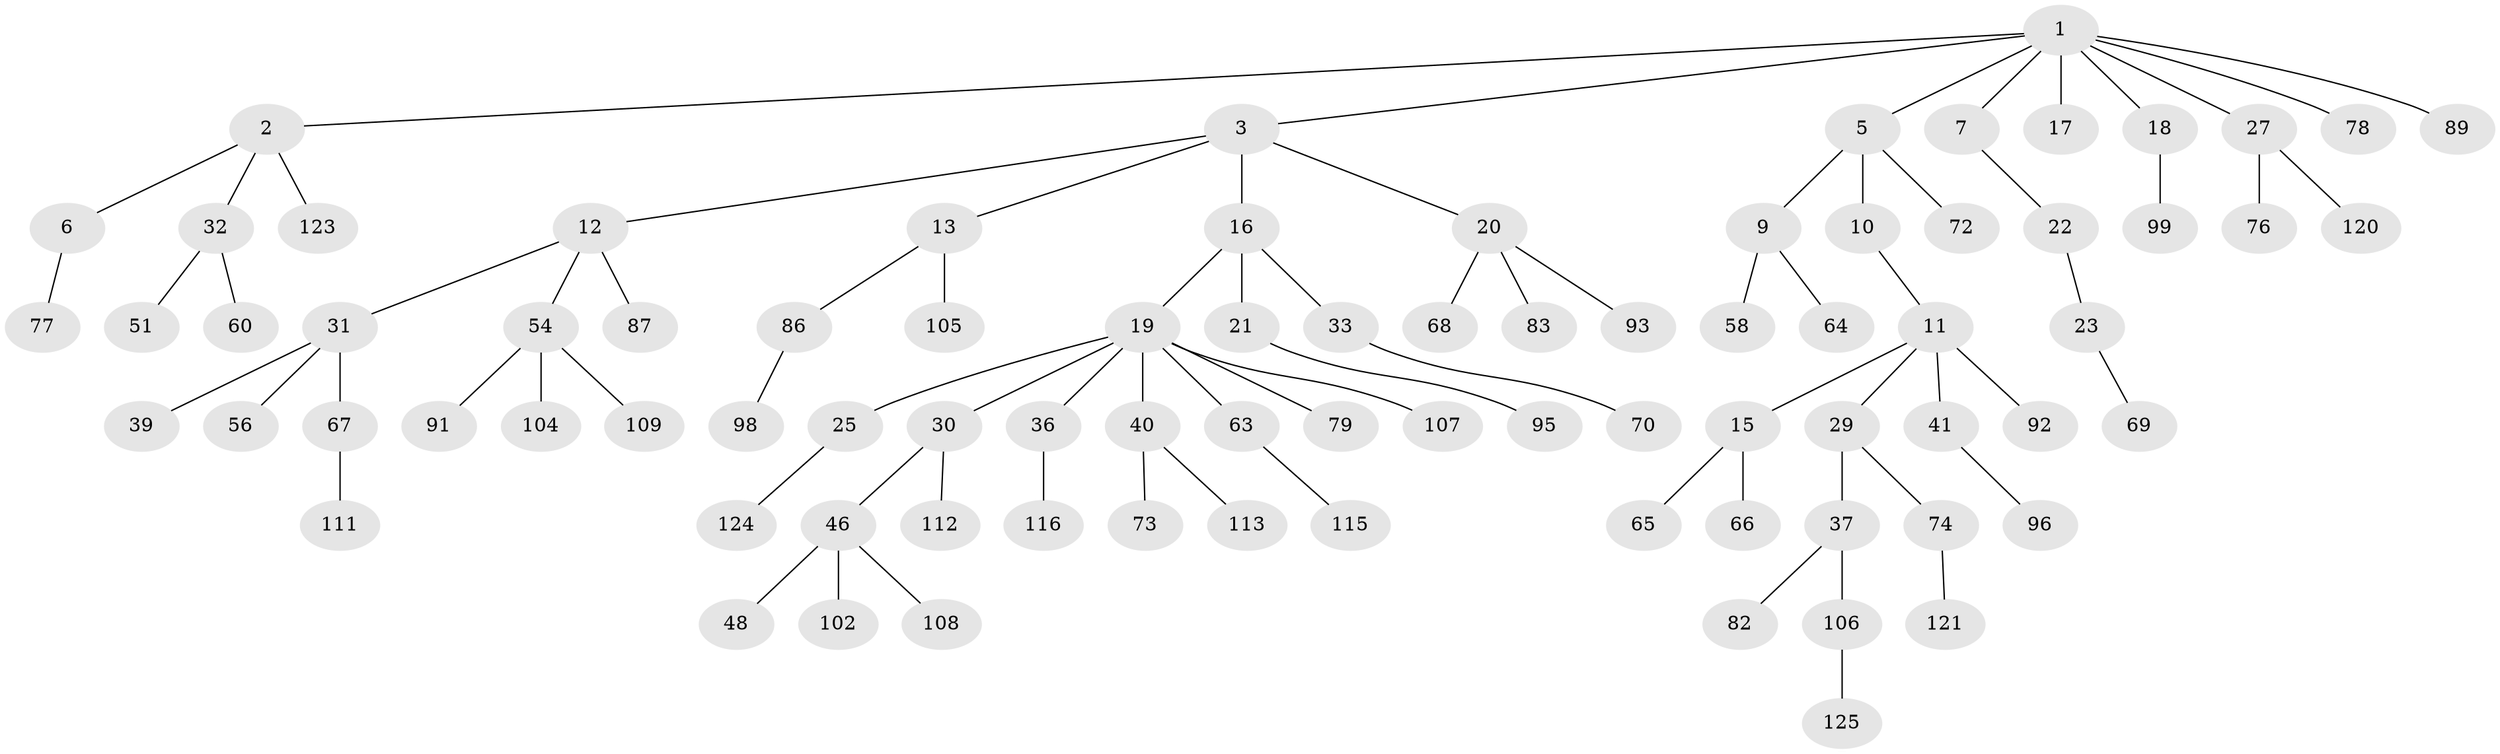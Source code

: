 // Generated by graph-tools (version 1.1) at 2025/52/02/27/25 19:52:11]
// undirected, 83 vertices, 82 edges
graph export_dot {
graph [start="1"]
  node [color=gray90,style=filled];
  1 [super="+8"];
  2 [super="+14"];
  3 [super="+4"];
  5 [super="+57"];
  6 [super="+75"];
  7 [super="+38"];
  9 [super="+44"];
  10 [super="+101"];
  11 [super="+71"];
  12 [super="+26"];
  13 [super="+52"];
  15 [super="+61"];
  16;
  17 [super="+43"];
  18 [super="+100"];
  19 [super="+24"];
  20 [super="+42"];
  21 [super="+88"];
  22;
  23 [super="+28"];
  25 [super="+50"];
  27 [super="+53"];
  29;
  30 [super="+35"];
  31 [super="+110"];
  32 [super="+45"];
  33 [super="+34"];
  36 [super="+90"];
  37 [super="+49"];
  39;
  40 [super="+103"];
  41 [super="+47"];
  46 [super="+97"];
  48 [super="+55"];
  51 [super="+59"];
  54 [super="+84"];
  56;
  58 [super="+62"];
  60;
  63 [super="+94"];
  64 [super="+80"];
  65 [super="+122"];
  66;
  67 [super="+85"];
  68;
  69;
  70;
  72;
  73;
  74 [super="+81"];
  76;
  77;
  78 [super="+119"];
  79;
  82;
  83;
  86;
  87;
  89;
  91;
  92;
  93;
  95 [super="+118"];
  96;
  98 [super="+117"];
  99;
  102;
  104;
  105;
  106;
  107;
  108 [super="+114"];
  109;
  111;
  112;
  113;
  115;
  116;
  120;
  121;
  123;
  124;
  125 [super="+126"];
  1 -- 2;
  1 -- 3;
  1 -- 5;
  1 -- 7;
  1 -- 17;
  1 -- 27;
  1 -- 89;
  1 -- 18;
  1 -- 78;
  2 -- 6;
  2 -- 123;
  2 -- 32;
  3 -- 13;
  3 -- 16;
  3 -- 20;
  3 -- 12;
  5 -- 9;
  5 -- 10;
  5 -- 72;
  6 -- 77;
  7 -- 22;
  9 -- 58;
  9 -- 64;
  10 -- 11;
  11 -- 15;
  11 -- 29;
  11 -- 41;
  11 -- 92;
  12 -- 54;
  12 -- 87;
  12 -- 31;
  13 -- 105;
  13 -- 86;
  15 -- 66;
  15 -- 65;
  16 -- 19;
  16 -- 21;
  16 -- 33;
  18 -- 99;
  19 -- 25;
  19 -- 30;
  19 -- 79;
  19 -- 36;
  19 -- 40;
  19 -- 107;
  19 -- 63;
  20 -- 68;
  20 -- 83;
  20 -- 93;
  21 -- 95;
  22 -- 23;
  23 -- 69;
  25 -- 124;
  27 -- 76;
  27 -- 120;
  29 -- 37;
  29 -- 74;
  30 -- 112;
  30 -- 46;
  31 -- 39;
  31 -- 56;
  31 -- 67;
  32 -- 51;
  32 -- 60;
  33 -- 70;
  36 -- 116;
  37 -- 82;
  37 -- 106;
  40 -- 73;
  40 -- 113;
  41 -- 96;
  46 -- 48;
  46 -- 108;
  46 -- 102;
  54 -- 91;
  54 -- 104;
  54 -- 109;
  63 -- 115;
  67 -- 111;
  74 -- 121;
  86 -- 98;
  106 -- 125;
}

